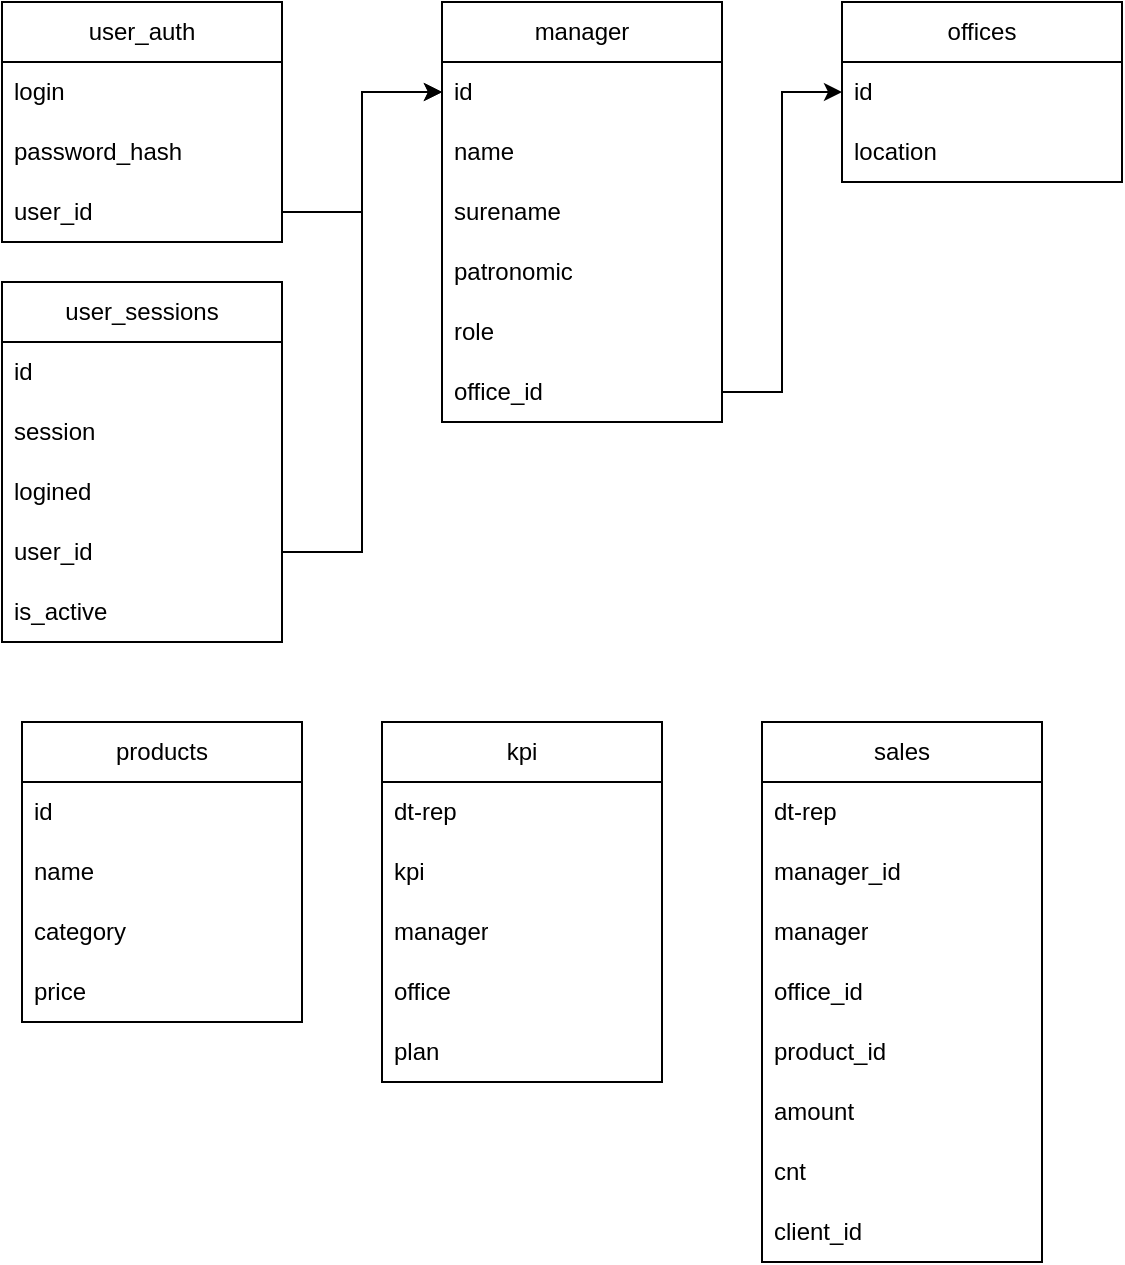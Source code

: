 <mxfile version="24.8.6">
  <diagram name="Страница — 1" id="GdtzJFghM39SH8q2qd9h">
    <mxGraphModel dx="2440" dy="1491" grid="1" gridSize="10" guides="1" tooltips="1" connect="1" arrows="1" fold="1" page="1" pageScale="1" pageWidth="827" pageHeight="1169" math="0" shadow="0">
      <root>
        <mxCell id="0" />
        <mxCell id="1" parent="0" />
        <mxCell id="eUzlCUy1M6RhWyzkwo0Y-2" value="manager" style="swimlane;fontStyle=0;childLayout=stackLayout;horizontal=1;startSize=30;horizontalStack=0;resizeParent=1;resizeParentMax=0;resizeLast=0;collapsible=1;marginBottom=0;whiteSpace=wrap;html=1;" vertex="1" parent="1">
          <mxGeometry x="290" y="40" width="140" height="210" as="geometry" />
        </mxCell>
        <mxCell id="eUzlCUy1M6RhWyzkwo0Y-3" value="id" style="text;strokeColor=none;fillColor=none;align=left;verticalAlign=middle;spacingLeft=4;spacingRight=4;overflow=hidden;points=[[0,0.5],[1,0.5]];portConstraint=eastwest;rotatable=0;whiteSpace=wrap;html=1;" vertex="1" parent="eUzlCUy1M6RhWyzkwo0Y-2">
          <mxGeometry y="30" width="140" height="30" as="geometry" />
        </mxCell>
        <mxCell id="eUzlCUy1M6RhWyzkwo0Y-4" value="name" style="text;strokeColor=none;fillColor=none;align=left;verticalAlign=middle;spacingLeft=4;spacingRight=4;overflow=hidden;points=[[0,0.5],[1,0.5]];portConstraint=eastwest;rotatable=0;whiteSpace=wrap;html=1;" vertex="1" parent="eUzlCUy1M6RhWyzkwo0Y-2">
          <mxGeometry y="60" width="140" height="30" as="geometry" />
        </mxCell>
        <mxCell id="eUzlCUy1M6RhWyzkwo0Y-5" value="surename" style="text;strokeColor=none;fillColor=none;align=left;verticalAlign=middle;spacingLeft=4;spacingRight=4;overflow=hidden;points=[[0,0.5],[1,0.5]];portConstraint=eastwest;rotatable=0;whiteSpace=wrap;html=1;" vertex="1" parent="eUzlCUy1M6RhWyzkwo0Y-2">
          <mxGeometry y="90" width="140" height="30" as="geometry" />
        </mxCell>
        <mxCell id="eUzlCUy1M6RhWyzkwo0Y-6" value="patronomic" style="text;strokeColor=none;fillColor=none;align=left;verticalAlign=middle;spacingLeft=4;spacingRight=4;overflow=hidden;points=[[0,0.5],[1,0.5]];portConstraint=eastwest;rotatable=0;whiteSpace=wrap;html=1;" vertex="1" parent="eUzlCUy1M6RhWyzkwo0Y-2">
          <mxGeometry y="120" width="140" height="30" as="geometry" />
        </mxCell>
        <mxCell id="eUzlCUy1M6RhWyzkwo0Y-8" value="role" style="text;strokeColor=none;fillColor=none;align=left;verticalAlign=middle;spacingLeft=4;spacingRight=4;overflow=hidden;points=[[0,0.5],[1,0.5]];portConstraint=eastwest;rotatable=0;whiteSpace=wrap;html=1;" vertex="1" parent="eUzlCUy1M6RhWyzkwo0Y-2">
          <mxGeometry y="150" width="140" height="30" as="geometry" />
        </mxCell>
        <mxCell id="eUzlCUy1M6RhWyzkwo0Y-7" value="office_id" style="text;strokeColor=none;fillColor=none;align=left;verticalAlign=middle;spacingLeft=4;spacingRight=4;overflow=hidden;points=[[0,0.5],[1,0.5]];portConstraint=eastwest;rotatable=0;whiteSpace=wrap;html=1;" vertex="1" parent="eUzlCUy1M6RhWyzkwo0Y-2">
          <mxGeometry y="180" width="140" height="30" as="geometry" />
        </mxCell>
        <mxCell id="eUzlCUy1M6RhWyzkwo0Y-9" value="offices" style="swimlane;fontStyle=0;childLayout=stackLayout;horizontal=1;startSize=30;horizontalStack=0;resizeParent=1;resizeParentMax=0;resizeLast=0;collapsible=1;marginBottom=0;whiteSpace=wrap;html=1;" vertex="1" parent="1">
          <mxGeometry x="490" y="40" width="140" height="90" as="geometry" />
        </mxCell>
        <mxCell id="eUzlCUy1M6RhWyzkwo0Y-10" value="id" style="text;strokeColor=none;fillColor=none;align=left;verticalAlign=middle;spacingLeft=4;spacingRight=4;overflow=hidden;points=[[0,0.5],[1,0.5]];portConstraint=eastwest;rotatable=0;whiteSpace=wrap;html=1;" vertex="1" parent="eUzlCUy1M6RhWyzkwo0Y-9">
          <mxGeometry y="30" width="140" height="30" as="geometry" />
        </mxCell>
        <mxCell id="eUzlCUy1M6RhWyzkwo0Y-11" value="location" style="text;strokeColor=none;fillColor=none;align=left;verticalAlign=middle;spacingLeft=4;spacingRight=4;overflow=hidden;points=[[0,0.5],[1,0.5]];portConstraint=eastwest;rotatable=0;whiteSpace=wrap;html=1;" vertex="1" parent="eUzlCUy1M6RhWyzkwo0Y-9">
          <mxGeometry y="60" width="140" height="30" as="geometry" />
        </mxCell>
        <mxCell id="eUzlCUy1M6RhWyzkwo0Y-13" style="edgeStyle=orthogonalEdgeStyle;rounded=0;orthogonalLoop=1;jettySize=auto;html=1;entryX=0;entryY=0.5;entryDx=0;entryDy=0;" edge="1" parent="1" source="eUzlCUy1M6RhWyzkwo0Y-7" target="eUzlCUy1M6RhWyzkwo0Y-10">
          <mxGeometry relative="1" as="geometry" />
        </mxCell>
        <mxCell id="eUzlCUy1M6RhWyzkwo0Y-14" value="user_auth" style="swimlane;fontStyle=0;childLayout=stackLayout;horizontal=1;startSize=30;horizontalStack=0;resizeParent=1;resizeParentMax=0;resizeLast=0;collapsible=1;marginBottom=0;whiteSpace=wrap;html=1;" vertex="1" parent="1">
          <mxGeometry x="70" y="40" width="140" height="120" as="geometry" />
        </mxCell>
        <mxCell id="eUzlCUy1M6RhWyzkwo0Y-15" value="login" style="text;strokeColor=none;fillColor=none;align=left;verticalAlign=middle;spacingLeft=4;spacingRight=4;overflow=hidden;points=[[0,0.5],[1,0.5]];portConstraint=eastwest;rotatable=0;whiteSpace=wrap;html=1;" vertex="1" parent="eUzlCUy1M6RhWyzkwo0Y-14">
          <mxGeometry y="30" width="140" height="30" as="geometry" />
        </mxCell>
        <mxCell id="eUzlCUy1M6RhWyzkwo0Y-16" value="password_hash" style="text;strokeColor=none;fillColor=none;align=left;verticalAlign=middle;spacingLeft=4;spacingRight=4;overflow=hidden;points=[[0,0.5],[1,0.5]];portConstraint=eastwest;rotatable=0;whiteSpace=wrap;html=1;" vertex="1" parent="eUzlCUy1M6RhWyzkwo0Y-14">
          <mxGeometry y="60" width="140" height="30" as="geometry" />
        </mxCell>
        <mxCell id="eUzlCUy1M6RhWyzkwo0Y-17" value="user_id" style="text;strokeColor=none;fillColor=none;align=left;verticalAlign=middle;spacingLeft=4;spacingRight=4;overflow=hidden;points=[[0,0.5],[1,0.5]];portConstraint=eastwest;rotatable=0;whiteSpace=wrap;html=1;" vertex="1" parent="eUzlCUy1M6RhWyzkwo0Y-14">
          <mxGeometry y="90" width="140" height="30" as="geometry" />
        </mxCell>
        <mxCell id="eUzlCUy1M6RhWyzkwo0Y-18" style="edgeStyle=orthogonalEdgeStyle;rounded=0;orthogonalLoop=1;jettySize=auto;html=1;entryX=0;entryY=0.5;entryDx=0;entryDy=0;" edge="1" parent="1" source="eUzlCUy1M6RhWyzkwo0Y-17" target="eUzlCUy1M6RhWyzkwo0Y-3">
          <mxGeometry relative="1" as="geometry" />
        </mxCell>
        <mxCell id="eUzlCUy1M6RhWyzkwo0Y-19" value="user_sessions" style="swimlane;fontStyle=0;childLayout=stackLayout;horizontal=1;startSize=30;horizontalStack=0;resizeParent=1;resizeParentMax=0;resizeLast=0;collapsible=1;marginBottom=0;whiteSpace=wrap;html=1;" vertex="1" parent="1">
          <mxGeometry x="70" y="180" width="140" height="180" as="geometry" />
        </mxCell>
        <mxCell id="eUzlCUy1M6RhWyzkwo0Y-20" value="id" style="text;strokeColor=none;fillColor=none;align=left;verticalAlign=middle;spacingLeft=4;spacingRight=4;overflow=hidden;points=[[0,0.5],[1,0.5]];portConstraint=eastwest;rotatable=0;whiteSpace=wrap;html=1;" vertex="1" parent="eUzlCUy1M6RhWyzkwo0Y-19">
          <mxGeometry y="30" width="140" height="30" as="geometry" />
        </mxCell>
        <mxCell id="eUzlCUy1M6RhWyzkwo0Y-21" value="session" style="text;strokeColor=none;fillColor=none;align=left;verticalAlign=middle;spacingLeft=4;spacingRight=4;overflow=hidden;points=[[0,0.5],[1,0.5]];portConstraint=eastwest;rotatable=0;whiteSpace=wrap;html=1;" vertex="1" parent="eUzlCUy1M6RhWyzkwo0Y-19">
          <mxGeometry y="60" width="140" height="30" as="geometry" />
        </mxCell>
        <mxCell id="eUzlCUy1M6RhWyzkwo0Y-23" value="logined" style="text;strokeColor=none;fillColor=none;align=left;verticalAlign=middle;spacingLeft=4;spacingRight=4;overflow=hidden;points=[[0,0.5],[1,0.5]];portConstraint=eastwest;rotatable=0;whiteSpace=wrap;html=1;" vertex="1" parent="eUzlCUy1M6RhWyzkwo0Y-19">
          <mxGeometry y="90" width="140" height="30" as="geometry" />
        </mxCell>
        <mxCell id="eUzlCUy1M6RhWyzkwo0Y-24" value="user_id" style="text;strokeColor=none;fillColor=none;align=left;verticalAlign=middle;spacingLeft=4;spacingRight=4;overflow=hidden;points=[[0,0.5],[1,0.5]];portConstraint=eastwest;rotatable=0;whiteSpace=wrap;html=1;" vertex="1" parent="eUzlCUy1M6RhWyzkwo0Y-19">
          <mxGeometry y="120" width="140" height="30" as="geometry" />
        </mxCell>
        <mxCell id="eUzlCUy1M6RhWyzkwo0Y-22" value="is_active" style="text;strokeColor=none;fillColor=none;align=left;verticalAlign=middle;spacingLeft=4;spacingRight=4;overflow=hidden;points=[[0,0.5],[1,0.5]];portConstraint=eastwest;rotatable=0;whiteSpace=wrap;html=1;" vertex="1" parent="eUzlCUy1M6RhWyzkwo0Y-19">
          <mxGeometry y="150" width="140" height="30" as="geometry" />
        </mxCell>
        <mxCell id="eUzlCUy1M6RhWyzkwo0Y-25" style="edgeStyle=orthogonalEdgeStyle;rounded=0;orthogonalLoop=1;jettySize=auto;html=1;entryX=0;entryY=0.5;entryDx=0;entryDy=0;" edge="1" parent="1" source="eUzlCUy1M6RhWyzkwo0Y-24" target="eUzlCUy1M6RhWyzkwo0Y-3">
          <mxGeometry relative="1" as="geometry" />
        </mxCell>
        <mxCell id="eUzlCUy1M6RhWyzkwo0Y-26" value="products" style="swimlane;fontStyle=0;childLayout=stackLayout;horizontal=1;startSize=30;horizontalStack=0;resizeParent=1;resizeParentMax=0;resizeLast=0;collapsible=1;marginBottom=0;whiteSpace=wrap;html=1;" vertex="1" parent="1">
          <mxGeometry x="80" y="400" width="140" height="150" as="geometry" />
        </mxCell>
        <mxCell id="eUzlCUy1M6RhWyzkwo0Y-27" value="id" style="text;strokeColor=none;fillColor=none;align=left;verticalAlign=middle;spacingLeft=4;spacingRight=4;overflow=hidden;points=[[0,0.5],[1,0.5]];portConstraint=eastwest;rotatable=0;whiteSpace=wrap;html=1;" vertex="1" parent="eUzlCUy1M6RhWyzkwo0Y-26">
          <mxGeometry y="30" width="140" height="30" as="geometry" />
        </mxCell>
        <mxCell id="eUzlCUy1M6RhWyzkwo0Y-28" value="name" style="text;strokeColor=none;fillColor=none;align=left;verticalAlign=middle;spacingLeft=4;spacingRight=4;overflow=hidden;points=[[0,0.5],[1,0.5]];portConstraint=eastwest;rotatable=0;whiteSpace=wrap;html=1;" vertex="1" parent="eUzlCUy1M6RhWyzkwo0Y-26">
          <mxGeometry y="60" width="140" height="30" as="geometry" />
        </mxCell>
        <mxCell id="eUzlCUy1M6RhWyzkwo0Y-29" value="category" style="text;strokeColor=none;fillColor=none;align=left;verticalAlign=middle;spacingLeft=4;spacingRight=4;overflow=hidden;points=[[0,0.5],[1,0.5]];portConstraint=eastwest;rotatable=0;whiteSpace=wrap;html=1;" vertex="1" parent="eUzlCUy1M6RhWyzkwo0Y-26">
          <mxGeometry y="90" width="140" height="30" as="geometry" />
        </mxCell>
        <mxCell id="eUzlCUy1M6RhWyzkwo0Y-30" value="price" style="text;strokeColor=none;fillColor=none;align=left;verticalAlign=middle;spacingLeft=4;spacingRight=4;overflow=hidden;points=[[0,0.5],[1,0.5]];portConstraint=eastwest;rotatable=0;whiteSpace=wrap;html=1;" vertex="1" parent="eUzlCUy1M6RhWyzkwo0Y-26">
          <mxGeometry y="120" width="140" height="30" as="geometry" />
        </mxCell>
        <mxCell id="eUzlCUy1M6RhWyzkwo0Y-31" value="kpi" style="swimlane;fontStyle=0;childLayout=stackLayout;horizontal=1;startSize=30;horizontalStack=0;resizeParent=1;resizeParentMax=0;resizeLast=0;collapsible=1;marginBottom=0;whiteSpace=wrap;html=1;" vertex="1" parent="1">
          <mxGeometry x="260" y="400" width="140" height="180" as="geometry" />
        </mxCell>
        <mxCell id="eUzlCUy1M6RhWyzkwo0Y-32" value="dt-rep" style="text;strokeColor=none;fillColor=none;align=left;verticalAlign=middle;spacingLeft=4;spacingRight=4;overflow=hidden;points=[[0,0.5],[1,0.5]];portConstraint=eastwest;rotatable=0;whiteSpace=wrap;html=1;" vertex="1" parent="eUzlCUy1M6RhWyzkwo0Y-31">
          <mxGeometry y="30" width="140" height="30" as="geometry" />
        </mxCell>
        <mxCell id="eUzlCUy1M6RhWyzkwo0Y-33" value="kpi" style="text;strokeColor=none;fillColor=none;align=left;verticalAlign=middle;spacingLeft=4;spacingRight=4;overflow=hidden;points=[[0,0.5],[1,0.5]];portConstraint=eastwest;rotatable=0;whiteSpace=wrap;html=1;" vertex="1" parent="eUzlCUy1M6RhWyzkwo0Y-31">
          <mxGeometry y="60" width="140" height="30" as="geometry" />
        </mxCell>
        <mxCell id="eUzlCUy1M6RhWyzkwo0Y-34" value="manager" style="text;strokeColor=none;fillColor=none;align=left;verticalAlign=middle;spacingLeft=4;spacingRight=4;overflow=hidden;points=[[0,0.5],[1,0.5]];portConstraint=eastwest;rotatable=0;whiteSpace=wrap;html=1;" vertex="1" parent="eUzlCUy1M6RhWyzkwo0Y-31">
          <mxGeometry y="90" width="140" height="30" as="geometry" />
        </mxCell>
        <mxCell id="eUzlCUy1M6RhWyzkwo0Y-35" value="office" style="text;strokeColor=none;fillColor=none;align=left;verticalAlign=middle;spacingLeft=4;spacingRight=4;overflow=hidden;points=[[0,0.5],[1,0.5]];portConstraint=eastwest;rotatable=0;whiteSpace=wrap;html=1;" vertex="1" parent="eUzlCUy1M6RhWyzkwo0Y-31">
          <mxGeometry y="120" width="140" height="30" as="geometry" />
        </mxCell>
        <mxCell id="eUzlCUy1M6RhWyzkwo0Y-36" value="plan" style="text;strokeColor=none;fillColor=none;align=left;verticalAlign=middle;spacingLeft=4;spacingRight=4;overflow=hidden;points=[[0,0.5],[1,0.5]];portConstraint=eastwest;rotatable=0;whiteSpace=wrap;html=1;" vertex="1" parent="eUzlCUy1M6RhWyzkwo0Y-31">
          <mxGeometry y="150" width="140" height="30" as="geometry" />
        </mxCell>
        <mxCell id="eUzlCUy1M6RhWyzkwo0Y-37" value="sales" style="swimlane;fontStyle=0;childLayout=stackLayout;horizontal=1;startSize=30;horizontalStack=0;resizeParent=1;resizeParentMax=0;resizeLast=0;collapsible=1;marginBottom=0;whiteSpace=wrap;html=1;" vertex="1" parent="1">
          <mxGeometry x="450" y="400" width="140" height="270" as="geometry" />
        </mxCell>
        <mxCell id="eUzlCUy1M6RhWyzkwo0Y-38" value="dt-rep" style="text;strokeColor=none;fillColor=none;align=left;verticalAlign=middle;spacingLeft=4;spacingRight=4;overflow=hidden;points=[[0,0.5],[1,0.5]];portConstraint=eastwest;rotatable=0;whiteSpace=wrap;html=1;" vertex="1" parent="eUzlCUy1M6RhWyzkwo0Y-37">
          <mxGeometry y="30" width="140" height="30" as="geometry" />
        </mxCell>
        <mxCell id="eUzlCUy1M6RhWyzkwo0Y-39" value="manager_id" style="text;strokeColor=none;fillColor=none;align=left;verticalAlign=middle;spacingLeft=4;spacingRight=4;overflow=hidden;points=[[0,0.5],[1,0.5]];portConstraint=eastwest;rotatable=0;whiteSpace=wrap;html=1;" vertex="1" parent="eUzlCUy1M6RhWyzkwo0Y-37">
          <mxGeometry y="60" width="140" height="30" as="geometry" />
        </mxCell>
        <mxCell id="eUzlCUy1M6RhWyzkwo0Y-40" value="manager" style="text;strokeColor=none;fillColor=none;align=left;verticalAlign=middle;spacingLeft=4;spacingRight=4;overflow=hidden;points=[[0,0.5],[1,0.5]];portConstraint=eastwest;rotatable=0;whiteSpace=wrap;html=1;" vertex="1" parent="eUzlCUy1M6RhWyzkwo0Y-37">
          <mxGeometry y="90" width="140" height="30" as="geometry" />
        </mxCell>
        <mxCell id="eUzlCUy1M6RhWyzkwo0Y-41" value="office_id" style="text;strokeColor=none;fillColor=none;align=left;verticalAlign=middle;spacingLeft=4;spacingRight=4;overflow=hidden;points=[[0,0.5],[1,0.5]];portConstraint=eastwest;rotatable=0;whiteSpace=wrap;html=1;" vertex="1" parent="eUzlCUy1M6RhWyzkwo0Y-37">
          <mxGeometry y="120" width="140" height="30" as="geometry" />
        </mxCell>
        <mxCell id="eUzlCUy1M6RhWyzkwo0Y-42" value="product_id" style="text;strokeColor=none;fillColor=none;align=left;verticalAlign=middle;spacingLeft=4;spacingRight=4;overflow=hidden;points=[[0,0.5],[1,0.5]];portConstraint=eastwest;rotatable=0;whiteSpace=wrap;html=1;" vertex="1" parent="eUzlCUy1M6RhWyzkwo0Y-37">
          <mxGeometry y="150" width="140" height="30" as="geometry" />
        </mxCell>
        <mxCell id="eUzlCUy1M6RhWyzkwo0Y-44" value="amount" style="text;strokeColor=none;fillColor=none;align=left;verticalAlign=middle;spacingLeft=4;spacingRight=4;overflow=hidden;points=[[0,0.5],[1,0.5]];portConstraint=eastwest;rotatable=0;whiteSpace=wrap;html=1;" vertex="1" parent="eUzlCUy1M6RhWyzkwo0Y-37">
          <mxGeometry y="180" width="140" height="30" as="geometry" />
        </mxCell>
        <mxCell id="eUzlCUy1M6RhWyzkwo0Y-43" value="cnt" style="text;strokeColor=none;fillColor=none;align=left;verticalAlign=middle;spacingLeft=4;spacingRight=4;overflow=hidden;points=[[0,0.5],[1,0.5]];portConstraint=eastwest;rotatable=0;whiteSpace=wrap;html=1;" vertex="1" parent="eUzlCUy1M6RhWyzkwo0Y-37">
          <mxGeometry y="210" width="140" height="30" as="geometry" />
        </mxCell>
        <mxCell id="eUzlCUy1M6RhWyzkwo0Y-45" value="client_id" style="text;strokeColor=none;fillColor=none;align=left;verticalAlign=middle;spacingLeft=4;spacingRight=4;overflow=hidden;points=[[0,0.5],[1,0.5]];portConstraint=eastwest;rotatable=0;whiteSpace=wrap;html=1;" vertex="1" parent="eUzlCUy1M6RhWyzkwo0Y-37">
          <mxGeometry y="240" width="140" height="30" as="geometry" />
        </mxCell>
      </root>
    </mxGraphModel>
  </diagram>
</mxfile>
